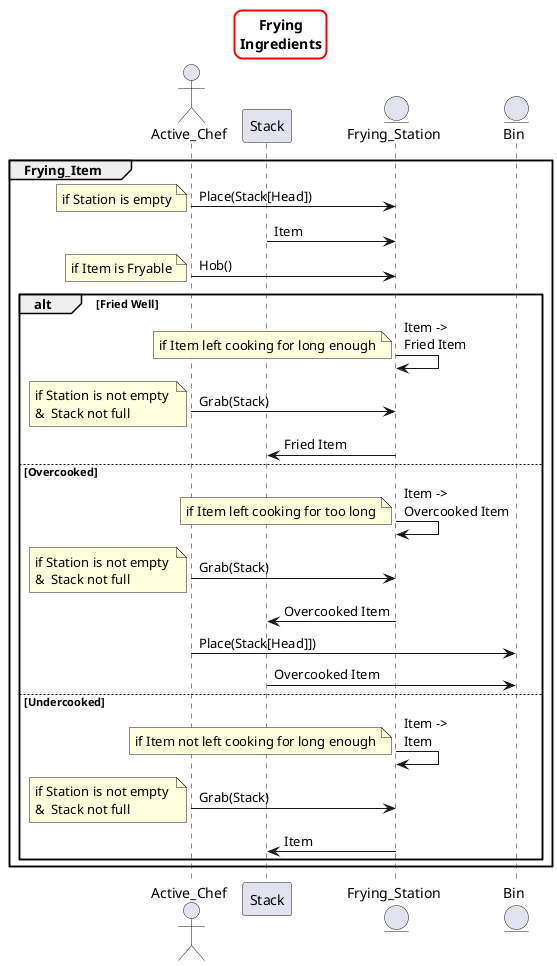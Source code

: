 ' Preview with Alt D
' Sequence diagram for Frying ingredients using hob
@startuml
skinparam titleBorderRoundCorner 15
skinparam titleBorderThickness 2
skinparam titleBorderColor red
title Frying\nIngredients

actor Active_Chef as Chef
participant Stack as Inventory
entity Frying_Station as Hob
entity Bin as Bin

' Attempting to Fry Item
group Frying_Item
    Chef -> Hob : Place(Stack[Head])
    note left: if Station is empty
    Inventory -> Hob : Item
    Chef -> Hob : Hob() 
    note left: if Item is Fryable
    ' Successful Fry
    alt Fried Well
        Hob -> Hob : Item -> \nFried Item
        note left: if Item left cooking for long enough
        Chef -> Hob : Grab(Stack) 
        note left: if Station is not empty \n&  Stack not full
        Inventory <- Hob : Fried Item
    ' Overcooked Item
    else Overcooked
        Hob -> Hob : Item -> \nOvercooked Item
        note left: if Item left cooking for too long
        Chef -> Hob : Grab(Stack) 
        note left: if Station is not empty \n&  Stack not full
        Inventory <- Hob : Overcooked Item
        Chef -> Bin : Place(Stack[Head]])
        Inventory -> Bin : Overcooked Item
    else Undercooked
        Hob -> Hob : Item -> \nItem
        note left: if Item not left cooking for long enough
        Chef -> Hob : Grab(Stack) 
        note left: if Station is not empty \n&  Stack not full
        Inventory <- Hob : Item
    end
end
@enduml